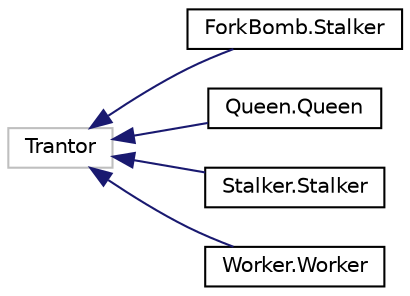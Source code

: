 digraph "Graphical Class Hierarchy"
{
 // LATEX_PDF_SIZE
  edge [fontname="Helvetica",fontsize="10",labelfontname="Helvetica",labelfontsize="10"];
  node [fontname="Helvetica",fontsize="10",shape=record];
  rankdir="LR";
  Node8 [label="Trantor",height=0.2,width=0.4,color="grey75", fillcolor="white", style="filled",tooltip=" "];
  Node8 -> Node0 [dir="back",color="midnightblue",fontsize="10",style="solid",fontname="Helvetica"];
  Node0 [label="ForkBomb.Stalker",height=0.2,width=0.4,color="black", fillcolor="white", style="filled",URL="$classForkBomb_1_1Stalker.html",tooltip=" "];
  Node8 -> Node10 [dir="back",color="midnightblue",fontsize="10",style="solid",fontname="Helvetica"];
  Node10 [label="Queen.Queen",height=0.2,width=0.4,color="black", fillcolor="white", style="filled",URL="$classQueen_1_1Queen.html",tooltip=" "];
  Node8 -> Node11 [dir="back",color="midnightblue",fontsize="10",style="solid",fontname="Helvetica"];
  Node11 [label="Stalker.Stalker",height=0.2,width=0.4,color="black", fillcolor="white", style="filled",URL="$classStalker_1_1Stalker.html",tooltip=" "];
  Node8 -> Node12 [dir="back",color="midnightblue",fontsize="10",style="solid",fontname="Helvetica"];
  Node12 [label="Worker.Worker",height=0.2,width=0.4,color="black", fillcolor="white", style="filled",URL="$classWorker_1_1Worker.html",tooltip=" "];
}
